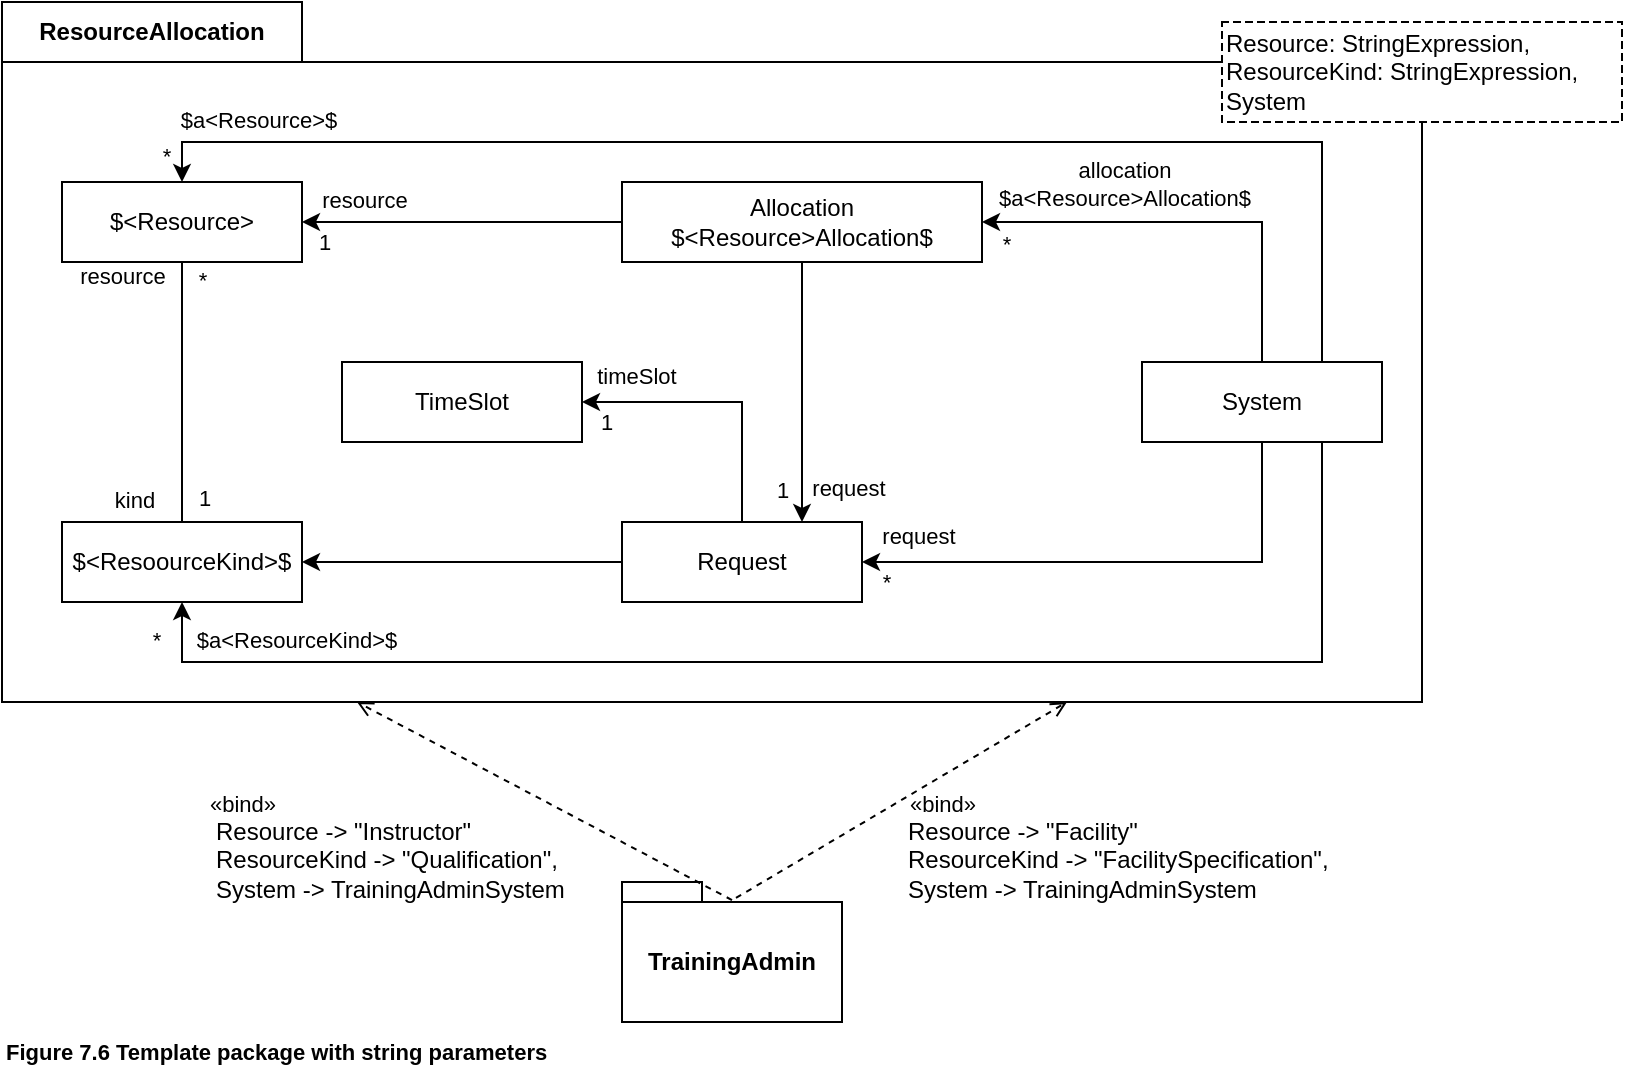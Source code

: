 <mxfile version="21.6.8" type="device" pages="4">
  <diagram name="7.6" id="G0ggMnuQJeevKSFcwqgK">
    <mxGraphModel dx="880" dy="511" grid="1" gridSize="10" guides="1" tooltips="1" connect="1" arrows="1" fold="1" page="1" pageScale="1" pageWidth="1169" pageHeight="827" math="0" shadow="0">
      <root>
        <mxCell id="0" />
        <mxCell id="1" parent="0" />
        <mxCell id="4IoojNzSIcOXaCdCRZt0-1" value="ResourceAllocation" style="shape=folder;fontStyle=1;tabWidth=150;tabHeight=30;tabPosition=left;html=1;boundedLbl=1;labelInHeader=1;container=1;collapsible=0;whiteSpace=wrap;labelBackgroundColor=none;" vertex="1" parent="1">
          <mxGeometry x="9" y="10" width="710" height="350" as="geometry" />
        </mxCell>
        <mxCell id="4IoojNzSIcOXaCdCRZt0-2" value="" style="html=1;strokeColor=none;resizeWidth=1;resizeHeight=1;fillColor=none;part=1;connectable=0;allowArrows=0;deletable=0;whiteSpace=wrap;labelBackgroundColor=none;" vertex="1" parent="4IoojNzSIcOXaCdCRZt0-1">
          <mxGeometry width="710" height="245" relative="1" as="geometry">
            <mxPoint y="30" as="offset" />
          </mxGeometry>
        </mxCell>
        <mxCell id="4IoojNzSIcOXaCdCRZt0-3" style="edgeStyle=orthogonalEdgeStyle;rounded=0;orthogonalLoop=1;jettySize=auto;html=1;entryX=1;entryY=0.5;entryDx=0;entryDy=0;exitX=0.5;exitY=1;exitDx=0;exitDy=0;labelBackgroundColor=none;fontColor=default;" edge="1" parent="4IoojNzSIcOXaCdCRZt0-1" source="4IoojNzSIcOXaCdCRZt0-14" target="4IoojNzSIcOXaCdCRZt0-19">
          <mxGeometry relative="1" as="geometry" />
        </mxCell>
        <mxCell id="4IoojNzSIcOXaCdCRZt0-4" value="*" style="edgeLabel;html=1;align=center;verticalAlign=middle;resizable=0;points=[];labelBackgroundColor=none;" vertex="1" connectable="0" parent="4IoojNzSIcOXaCdCRZt0-3">
          <mxGeometry x="0.33" y="3" relative="1" as="geometry">
            <mxPoint x="-75" y="7" as="offset" />
          </mxGeometry>
        </mxCell>
        <mxCell id="4IoojNzSIcOXaCdCRZt0-5" style="edgeStyle=orthogonalEdgeStyle;rounded=0;orthogonalLoop=1;jettySize=auto;html=1;entryX=1;entryY=0.5;entryDx=0;entryDy=0;exitX=0.5;exitY=0;exitDx=0;exitDy=0;labelBackgroundColor=none;fontColor=default;" edge="1" parent="4IoojNzSIcOXaCdCRZt0-1" source="4IoojNzSIcOXaCdCRZt0-14" target="4IoojNzSIcOXaCdCRZt0-29">
          <mxGeometry relative="1" as="geometry" />
        </mxCell>
        <mxCell id="4IoojNzSIcOXaCdCRZt0-6" value="allocation&lt;br&gt;$a&amp;lt;Resource&amp;gt;Allocation$" style="edgeLabel;html=1;align=center;verticalAlign=middle;resizable=0;points=[];labelBackgroundColor=none;" vertex="1" connectable="0" parent="4IoojNzSIcOXaCdCRZt0-5">
          <mxGeometry x="0.387" y="-1" relative="1" as="geometry">
            <mxPoint x="6" y="-18" as="offset" />
          </mxGeometry>
        </mxCell>
        <mxCell id="4IoojNzSIcOXaCdCRZt0-7" value="*" style="edgeLabel;html=1;align=center;verticalAlign=middle;resizable=0;points=[];labelBackgroundColor=none;" vertex="1" connectable="0" parent="4IoojNzSIcOXaCdCRZt0-5">
          <mxGeometry x="0.453" relative="1" as="geometry">
            <mxPoint x="-46" y="11" as="offset" />
          </mxGeometry>
        </mxCell>
        <mxCell id="4IoojNzSIcOXaCdCRZt0-8" style="edgeStyle=orthogonalEdgeStyle;rounded=0;orthogonalLoop=1;jettySize=auto;html=1;exitX=0.75;exitY=0;exitDx=0;exitDy=0;entryX=0.5;entryY=0;entryDx=0;entryDy=0;labelBackgroundColor=none;fontColor=default;" edge="1" parent="4IoojNzSIcOXaCdCRZt0-1" source="4IoojNzSIcOXaCdCRZt0-14" target="4IoojNzSIcOXaCdCRZt0-21">
          <mxGeometry relative="1" as="geometry">
            <Array as="points">
              <mxPoint x="660" y="70" />
              <mxPoint x="90" y="70" />
            </Array>
          </mxGeometry>
        </mxCell>
        <mxCell id="4IoojNzSIcOXaCdCRZt0-9" value="$a&amp;lt;Resource&amp;gt;$" style="edgeLabel;html=1;align=center;verticalAlign=middle;resizable=0;points=[];labelBackgroundColor=none;" vertex="1" connectable="0" parent="4IoojNzSIcOXaCdCRZt0-8">
          <mxGeometry x="0.849" y="1" relative="1" as="geometry">
            <mxPoint x="5" y="-12" as="offset" />
          </mxGeometry>
        </mxCell>
        <mxCell id="4IoojNzSIcOXaCdCRZt0-10" value="*" style="edgeLabel;html=1;align=center;verticalAlign=middle;resizable=0;points=[];labelBackgroundColor=none;" vertex="1" connectable="0" parent="4IoojNzSIcOXaCdCRZt0-8">
          <mxGeometry x="0.954" y="2" relative="1" as="geometry">
            <mxPoint x="-10" y="3" as="offset" />
          </mxGeometry>
        </mxCell>
        <mxCell id="4IoojNzSIcOXaCdCRZt0-11" value="$a&amp;lt;ResourceKind&amp;gt;$" style="edgeLabel;html=1;align=center;verticalAlign=middle;resizable=0;points=[];labelBackgroundColor=none;" vertex="1" connectable="0" parent="4IoojNzSIcOXaCdCRZt0-8">
          <mxGeometry x="0.849" y="1" relative="1" as="geometry">
            <mxPoint x="24" y="248" as="offset" />
          </mxGeometry>
        </mxCell>
        <mxCell id="4IoojNzSIcOXaCdCRZt0-12" style="edgeStyle=orthogonalEdgeStyle;rounded=0;orthogonalLoop=1;jettySize=auto;html=1;exitX=0.75;exitY=1;exitDx=0;exitDy=0;entryX=0.5;entryY=1;entryDx=0;entryDy=0;labelBackgroundColor=none;fontColor=default;" edge="1" parent="4IoojNzSIcOXaCdCRZt0-1" source="4IoojNzSIcOXaCdCRZt0-14" target="4IoojNzSIcOXaCdCRZt0-35">
          <mxGeometry relative="1" as="geometry">
            <Array as="points">
              <mxPoint x="660" y="330" />
              <mxPoint x="90" y="330" />
            </Array>
          </mxGeometry>
        </mxCell>
        <mxCell id="4IoojNzSIcOXaCdCRZt0-13" value="*" style="edgeLabel;html=1;align=center;verticalAlign=middle;resizable=0;points=[];labelBackgroundColor=none;" vertex="1" connectable="0" parent="4IoojNzSIcOXaCdCRZt0-12">
          <mxGeometry x="0.944" y="1" relative="1" as="geometry">
            <mxPoint x="-12" y="-1" as="offset" />
          </mxGeometry>
        </mxCell>
        <mxCell id="4IoojNzSIcOXaCdCRZt0-14" value="System" style="fontStyle=0;html=1;whiteSpace=wrap;labelBackgroundColor=none;" vertex="1" parent="4IoojNzSIcOXaCdCRZt0-1">
          <mxGeometry x="570" y="180" width="120" height="40" as="geometry" />
        </mxCell>
        <mxCell id="4IoojNzSIcOXaCdCRZt0-15" style="edgeStyle=orthogonalEdgeStyle;rounded=0;orthogonalLoop=1;jettySize=auto;html=1;exitX=0;exitY=0.5;exitDx=0;exitDy=0;labelBackgroundColor=none;fontColor=default;" edge="1" parent="4IoojNzSIcOXaCdCRZt0-1" source="4IoojNzSIcOXaCdCRZt0-19" target="4IoojNzSIcOXaCdCRZt0-35">
          <mxGeometry relative="1" as="geometry" />
        </mxCell>
        <mxCell id="4IoojNzSIcOXaCdCRZt0-16" style="edgeStyle=orthogonalEdgeStyle;rounded=0;orthogonalLoop=1;jettySize=auto;html=1;exitX=0.5;exitY=0;exitDx=0;exitDy=0;entryX=1;entryY=0.5;entryDx=0;entryDy=0;labelBackgroundColor=none;fontColor=default;" edge="1" parent="4IoojNzSIcOXaCdCRZt0-1" source="4IoojNzSIcOXaCdCRZt0-19" target="4IoojNzSIcOXaCdCRZt0-20">
          <mxGeometry relative="1" as="geometry">
            <Array as="points">
              <mxPoint x="370" y="200" />
            </Array>
          </mxGeometry>
        </mxCell>
        <mxCell id="4IoojNzSIcOXaCdCRZt0-17" value="timeSlot" style="edgeLabel;html=1;align=center;verticalAlign=middle;resizable=0;points=[];labelBackgroundColor=none;" vertex="1" connectable="0" parent="4IoojNzSIcOXaCdCRZt0-16">
          <mxGeometry x="0.6" relative="1" as="geometry">
            <mxPoint x="-1" y="-13" as="offset" />
          </mxGeometry>
        </mxCell>
        <mxCell id="4IoojNzSIcOXaCdCRZt0-18" value="1" style="edgeLabel;html=1;align=center;verticalAlign=middle;resizable=0;points=[];labelBackgroundColor=none;" vertex="1" connectable="0" parent="4IoojNzSIcOXaCdCRZt0-16">
          <mxGeometry x="0.514" y="-1" relative="1" as="geometry">
            <mxPoint x="-22" y="11" as="offset" />
          </mxGeometry>
        </mxCell>
        <mxCell id="4IoojNzSIcOXaCdCRZt0-19" value="Request" style="fontStyle=0;html=1;whiteSpace=wrap;labelBackgroundColor=none;" vertex="1" parent="4IoojNzSIcOXaCdCRZt0-1">
          <mxGeometry x="310" y="260" width="120" height="40" as="geometry" />
        </mxCell>
        <mxCell id="4IoojNzSIcOXaCdCRZt0-20" value="TimeSlot" style="fontStyle=0;html=1;whiteSpace=wrap;labelBackgroundColor=none;" vertex="1" parent="4IoojNzSIcOXaCdCRZt0-1">
          <mxGeometry x="170" y="180" width="120" height="40" as="geometry" />
        </mxCell>
        <mxCell id="4IoojNzSIcOXaCdCRZt0-21" value="$&amp;lt;Resource&amp;gt;" style="fontStyle=0;html=1;whiteSpace=wrap;labelBackgroundColor=none;" vertex="1" parent="4IoojNzSIcOXaCdCRZt0-1">
          <mxGeometry x="30" y="90" width="120" height="40" as="geometry" />
        </mxCell>
        <mxCell id="4IoojNzSIcOXaCdCRZt0-22" style="edgeStyle=orthogonalEdgeStyle;rounded=0;orthogonalLoop=1;jettySize=auto;html=1;exitX=0;exitY=0.5;exitDx=0;exitDy=0;entryX=1;entryY=0.5;entryDx=0;entryDy=0;labelBackgroundColor=none;fontColor=default;" edge="1" parent="4IoojNzSIcOXaCdCRZt0-1" source="4IoojNzSIcOXaCdCRZt0-29" target="4IoojNzSIcOXaCdCRZt0-21">
          <mxGeometry relative="1" as="geometry" />
        </mxCell>
        <mxCell id="4IoojNzSIcOXaCdCRZt0-23" value="resource" style="edgeLabel;html=1;align=center;verticalAlign=middle;resizable=0;points=[];labelBackgroundColor=none;" vertex="1" connectable="0" parent="4IoojNzSIcOXaCdCRZt0-22">
          <mxGeometry x="0.512" y="-1" relative="1" as="geometry">
            <mxPoint x="-8" y="-10" as="offset" />
          </mxGeometry>
        </mxCell>
        <mxCell id="4IoojNzSIcOXaCdCRZt0-24" value="1" style="edgeLabel;html=1;align=center;verticalAlign=middle;resizable=0;points=[];labelBackgroundColor=none;" vertex="1" connectable="0" parent="4IoojNzSIcOXaCdCRZt0-22">
          <mxGeometry x="-0.013" y="1" relative="1" as="geometry">
            <mxPoint x="-70" y="9" as="offset" />
          </mxGeometry>
        </mxCell>
        <mxCell id="4IoojNzSIcOXaCdCRZt0-25" style="edgeStyle=orthogonalEdgeStyle;rounded=0;orthogonalLoop=1;jettySize=auto;html=1;entryX=0.75;entryY=0;entryDx=0;entryDy=0;labelBackgroundColor=none;fontColor=default;" edge="1" parent="4IoojNzSIcOXaCdCRZt0-1" source="4IoojNzSIcOXaCdCRZt0-29" target="4IoojNzSIcOXaCdCRZt0-19">
          <mxGeometry relative="1" as="geometry" />
        </mxCell>
        <mxCell id="4IoojNzSIcOXaCdCRZt0-26" value="request&lt;br&gt;" style="edgeLabel;html=1;align=center;verticalAlign=middle;resizable=0;points=[];labelBackgroundColor=none;" vertex="1" connectable="0" parent="4IoojNzSIcOXaCdCRZt0-25">
          <mxGeometry x="0.523" y="1" relative="1" as="geometry">
            <mxPoint x="22" y="14" as="offset" />
          </mxGeometry>
        </mxCell>
        <mxCell id="4IoojNzSIcOXaCdCRZt0-27" value="1" style="edgeLabel;html=1;align=center;verticalAlign=middle;resizable=0;points=[];labelBackgroundColor=none;" vertex="1" connectable="0" parent="4IoojNzSIcOXaCdCRZt0-25">
          <mxGeometry x="0.462" y="1" relative="1" as="geometry">
            <mxPoint x="-11" y="19" as="offset" />
          </mxGeometry>
        </mxCell>
        <mxCell id="4IoojNzSIcOXaCdCRZt0-28" value="request&lt;br&gt;" style="edgeLabel;html=1;align=center;verticalAlign=middle;resizable=0;points=[];labelBackgroundColor=none;" vertex="1" connectable="0" parent="4IoojNzSIcOXaCdCRZt0-25">
          <mxGeometry x="0.523" y="1" relative="1" as="geometry">
            <mxPoint x="57" y="38" as="offset" />
          </mxGeometry>
        </mxCell>
        <mxCell id="4IoojNzSIcOXaCdCRZt0-29" value="Allocation&lt;br&gt;$&amp;lt;Resource&amp;gt;Allocation$" style="fontStyle=0;html=1;whiteSpace=wrap;labelBackgroundColor=none;" vertex="1" parent="4IoojNzSIcOXaCdCRZt0-1">
          <mxGeometry x="310" y="90" width="180" height="40" as="geometry" />
        </mxCell>
        <mxCell id="4IoojNzSIcOXaCdCRZt0-30" style="edgeStyle=orthogonalEdgeStyle;rounded=0;orthogonalLoop=1;jettySize=auto;html=1;entryX=0.5;entryY=1;entryDx=0;entryDy=0;endArrow=none;endFill=0;labelBackgroundColor=none;fontColor=default;" edge="1" parent="4IoojNzSIcOXaCdCRZt0-1" source="4IoojNzSIcOXaCdCRZt0-35" target="4IoojNzSIcOXaCdCRZt0-21">
          <mxGeometry relative="1" as="geometry" />
        </mxCell>
        <mxCell id="4IoojNzSIcOXaCdCRZt0-31" value="resource" style="edgeLabel;html=1;align=center;verticalAlign=middle;resizable=0;points=[];labelBackgroundColor=none;" vertex="1" connectable="0" parent="4IoojNzSIcOXaCdCRZt0-30">
          <mxGeometry x="0.6" y="2" relative="1" as="geometry">
            <mxPoint x="-28" y="-19" as="offset" />
          </mxGeometry>
        </mxCell>
        <mxCell id="4IoojNzSIcOXaCdCRZt0-32" value="kind" style="edgeLabel;html=1;align=center;verticalAlign=middle;resizable=0;points=[];labelBackgroundColor=none;" vertex="1" connectable="0" parent="4IoojNzSIcOXaCdCRZt0-30">
          <mxGeometry x="-0.739" y="1" relative="1" as="geometry">
            <mxPoint x="-23" y="6" as="offset" />
          </mxGeometry>
        </mxCell>
        <mxCell id="4IoojNzSIcOXaCdCRZt0-33" value="1" style="edgeLabel;html=1;align=center;verticalAlign=middle;resizable=0;points=[];labelBackgroundColor=none;" vertex="1" connectable="0" parent="4IoojNzSIcOXaCdCRZt0-30">
          <mxGeometry x="-0.754" y="-1" relative="1" as="geometry">
            <mxPoint x="10" y="4" as="offset" />
          </mxGeometry>
        </mxCell>
        <mxCell id="4IoojNzSIcOXaCdCRZt0-34" value="*" style="edgeLabel;html=1;align=center;verticalAlign=middle;resizable=0;points=[];labelBackgroundColor=none;" vertex="1" connectable="0" parent="4IoojNzSIcOXaCdCRZt0-30">
          <mxGeometry x="0.723" y="2" relative="1" as="geometry">
            <mxPoint x="12" y="-9" as="offset" />
          </mxGeometry>
        </mxCell>
        <mxCell id="4IoojNzSIcOXaCdCRZt0-35" value="$&amp;lt;ResoourceKind&amp;gt;$" style="fontStyle=0;html=1;whiteSpace=wrap;labelBackgroundColor=none;" vertex="1" parent="4IoojNzSIcOXaCdCRZt0-1">
          <mxGeometry x="30" y="260" width="120" height="40" as="geometry" />
        </mxCell>
        <mxCell id="4IoojNzSIcOXaCdCRZt0-36" value="Resource: StringExpression,&lt;br&gt;ResourceKind: StringExpression,&lt;br&gt;System" style="shape=partialRectangle;html=1;top=1;align=left;dashed=1;labelBackgroundColor=none;" vertex="1" parent="4IoojNzSIcOXaCdCRZt0-1">
          <mxGeometry x="610" y="10" width="200" height="50" as="geometry" />
        </mxCell>
        <mxCell id="4IoojNzSIcOXaCdCRZt0-37" value="TrainingAdmin" style="shape=folder;fontStyle=1;tabWidth=40;tabHeight=10;tabPosition=left;html=1;boundedLbl=1;whiteSpace=wrap;labelBackgroundColor=none;" vertex="1" parent="1">
          <mxGeometry x="319" y="450" width="110" height="70" as="geometry" />
        </mxCell>
        <mxCell id="4IoojNzSIcOXaCdCRZt0-38" value="«bind»" style="endArrow=open;html=1;rounded=0;align=center;verticalAlign=bottom;dashed=1;endFill=0;labelBackgroundColor=none;exitX=0.5;exitY=0.129;exitDx=0;exitDy=0;exitPerimeter=0;entryX=0.25;entryY=1;entryDx=0;entryDy=0;entryPerimeter=0;fontColor=default;" edge="1" parent="1" source="4IoojNzSIcOXaCdCRZt0-37" target="4IoojNzSIcOXaCdCRZt0-1">
          <mxGeometry x="1" y="83" relative="1" as="geometry">
            <mxPoint x="349" y="400" as="sourcePoint" />
            <mxPoint x="509" y="400" as="targetPoint" />
            <mxPoint x="-19" y="-13" as="offset" />
          </mxGeometry>
        </mxCell>
        <mxCell id="4IoojNzSIcOXaCdCRZt0-39" value="Resource -&amp;gt; &quot;Instructor&quot;&lt;br&gt;ResourceKind -&amp;gt; &quot;Qualification&quot;,&lt;br&gt;System -&amp;gt; TrainingAdminSystem" style="resizable=0;html=1;align=left;verticalAlign=top;labelBackgroundColor=none;" connectable="0" vertex="1" parent="4IoojNzSIcOXaCdCRZt0-38">
          <mxGeometry relative="1" as="geometry">
            <mxPoint x="-166" y="1" as="offset" />
          </mxGeometry>
        </mxCell>
        <mxCell id="4IoojNzSIcOXaCdCRZt0-40" value="«bind»" style="endArrow=open;html=1;rounded=0;align=center;verticalAlign=bottom;dashed=1;endFill=0;labelBackgroundColor=none;exitX=0.518;exitY=0.114;exitDx=0;exitDy=0;exitPerimeter=0;entryX=0.75;entryY=1;entryDx=0;entryDy=0;entryPerimeter=0;fontColor=default;" edge="1" parent="1" source="4IoojNzSIcOXaCdCRZt0-37" target="4IoojNzSIcOXaCdCRZt0-1">
          <mxGeometry x="0.123" y="-20" relative="1" as="geometry">
            <mxPoint x="679" y="480" as="sourcePoint" />
            <mxPoint x="547" y="370" as="targetPoint" />
            <mxPoint as="offset" />
          </mxGeometry>
        </mxCell>
        <mxCell id="4IoojNzSIcOXaCdCRZt0-41" value="Resource -&amp;gt; &quot;Facility&quot;&lt;br&gt;ResourceKind -&amp;gt; &quot;FacilitySpecification&quot;,&lt;br&gt;System -&amp;gt; TrainingAdminSystem" style="resizable=0;html=1;align=left;verticalAlign=top;labelBackgroundColor=none;" connectable="0" vertex="1" parent="4IoojNzSIcOXaCdCRZt0-40">
          <mxGeometry relative="1" as="geometry">
            <mxPoint x="1" y="2" as="offset" />
          </mxGeometry>
        </mxCell>
        <mxCell id="4IoojNzSIcOXaCdCRZt0-42" value="&lt;b&gt;Figure 7.6 Template package with string parameters&lt;/b&gt;" style="text;html=1;align=left;verticalAlign=middle;resizable=0;points=[];autosize=1;strokeColor=none;fillColor=none;fontSize=11;fontFamily=Helvetica;fontColor=default;" vertex="1" parent="1">
          <mxGeometry x="9" y="520" width="290" height="30" as="geometry" />
        </mxCell>
      </root>
    </mxGraphModel>
  </diagram>
  <diagram id="w5zEkzD5WcjxUAG2sEqt" name="7.7">
    <mxGraphModel dx="880" dy="511" grid="1" gridSize="10" guides="1" tooltips="1" connect="1" arrows="1" fold="1" page="1" pageScale="1" pageWidth="1169" pageHeight="827" math="0" shadow="0">
      <root>
        <mxCell id="0" />
        <mxCell id="1" parent="0" />
        <mxCell id="V03ta7jP_yK3TXgM5Ae3-1" value="Program" style="shape=folder;fontStyle=1;tabWidth=50;tabHeight=20;tabPosition=left;html=1;boundedLbl=1;whiteSpace=wrap;fillColor=none;fontColor=default;labelBorderColor=none;labelBackgroundColor=none;strokeColor=#000000;shadow=0;" vertex="1" parent="1">
          <mxGeometry x="10" y="170" width="150" height="80" as="geometry" />
        </mxCell>
        <mxCell id="V03ta7jP_yK3TXgM5Ae3-2" value="Types" style="shape=folder;fontStyle=1;tabWidth=110;tabHeight=30;tabPosition=left;html=1;boundedLbl=1;labelInHeader=1;container=1;collapsible=0;recursiveResize=0;whiteSpace=wrap;fillColor=none;fontColor=default;labelBorderColor=none;labelBackgroundColor=none;strokeColor=#000000;shadow=0;" vertex="1" parent="1">
          <mxGeometry x="250" y="10" width="230" height="240" as="geometry" />
        </mxCell>
        <mxCell id="V03ta7jP_yK3TXgM5Ae3-3" value="«datatype»&lt;br&gt;&lt;b&gt;String&lt;/b&gt;" style="html=1;whiteSpace=wrap;fillColor=none;fontColor=default;labelBorderColor=none;labelBackgroundColor=none;strokeColor=#000000;shadow=0;" vertex="1" parent="V03ta7jP_yK3TXgM5Ae3-2">
          <mxGeometry width="110" height="50" relative="1" as="geometry">
            <mxPoint x="20" y="50" as="offset" />
          </mxGeometry>
        </mxCell>
        <mxCell id="V03ta7jP_yK3TXgM5Ae3-4" value="«datatype»&lt;br&gt;&lt;b&gt;Integer&lt;/b&gt;" style="html=1;whiteSpace=wrap;fillColor=none;fontColor=default;labelBorderColor=none;labelBackgroundColor=none;strokeColor=#000000;shadow=0;" vertex="1" parent="V03ta7jP_yK3TXgM5Ae3-2">
          <mxGeometry x="99" y="110" width="110" height="50" as="geometry" />
        </mxCell>
        <mxCell id="V03ta7jP_yK3TXgM5Ae3-5" value="«datatype»&lt;br&gt;&lt;b&gt;Time&lt;/b&gt;" style="html=1;whiteSpace=wrap;fillColor=none;fontColor=default;labelBorderColor=none;labelBackgroundColor=none;strokeColor=#000000;shadow=0;" vertex="1" parent="V03ta7jP_yK3TXgM5Ae3-2">
          <mxGeometry x="20" y="170" width="110" height="50" as="geometry" />
        </mxCell>
        <mxCell id="V03ta7jP_yK3TXgM5Ae3-6" value="«access»" style="endArrow=open;startArrow=none;endFill=0;startFill=0;endSize=8;html=1;verticalAlign=bottom;dashed=1;labelBackgroundColor=none;rounded=0;exitX=0;exitY=0;exitDx=150;exitDy=35;exitPerimeter=0;entryX=0;entryY=0.5;entryDx=0;entryDy=0;fontColor=default;labelBorderColor=none;strokeColor=#000000;shadow=0;" edge="1" parent="1" source="V03ta7jP_yK3TXgM5Ae3-1" target="V03ta7jP_yK3TXgM5Ae3-3">
          <mxGeometry x="-0.248" y="15" width="160" relative="1" as="geometry">
            <mxPoint x="330" y="140" as="sourcePoint" />
            <mxPoint x="490" y="140" as="targetPoint" />
            <mxPoint x="1" as="offset" />
          </mxGeometry>
        </mxCell>
        <mxCell id="V03ta7jP_yK3TXgM5Ae3-7" value="«import»" style="endArrow=open;startArrow=none;endFill=0;startFill=0;endSize=8;html=1;verticalAlign=bottom;dashed=1;labelBackgroundColor=none;rounded=0;exitX=0;exitY=0;exitDx=150;exitDy=50;exitPerimeter=0;entryX=0;entryY=0.5;entryDx=0;entryDy=0;fontColor=default;labelBorderColor=none;strokeColor=#000000;shadow=0;" edge="1" parent="1" source="V03ta7jP_yK3TXgM5Ae3-1" target="V03ta7jP_yK3TXgM5Ae3-5">
          <mxGeometry width="160" relative="1" as="geometry">
            <mxPoint x="330" y="140" as="sourcePoint" />
            <mxPoint x="490" y="140" as="targetPoint" />
          </mxGeometry>
        </mxCell>
        <mxCell id="V03ta7jP_yK3TXgM5Ae3-8" value="&lt;b&gt;Figure 7.7 Example of element import&lt;/b&gt;" style="text;html=1;align=left;verticalAlign=middle;resizable=0;points=[];autosize=1;strokeColor=none;fillColor=none;fontSize=11;fontFamily=Helvetica;fontColor=default;" vertex="1" parent="1">
          <mxGeometry x="10" y="250" width="220" height="30" as="geometry" />
        </mxCell>
      </root>
    </mxGraphModel>
  </diagram>
  <diagram id="qvuKs18M-CxY5AZ9dge_" name="7.8">
    <mxGraphModel dx="880" dy="511" grid="1" gridSize="10" guides="1" tooltips="1" connect="1" arrows="1" fold="1" page="1" pageScale="1" pageWidth="1169" pageHeight="827" math="0" shadow="0">
      <root>
        <mxCell id="0" />
        <mxCell id="1" parent="0" />
        <mxCell id="uiu8Bk1dPY4Z1YW4T3qP-1" value="Types" style="shape=folder;fontStyle=1;tabWidth=110;tabHeight=30;tabPosition=left;html=1;boundedLbl=1;labelInHeader=1;container=1;collapsible=0;recursiveResize=0;whiteSpace=wrap;" vertex="1" parent="1">
          <mxGeometry width="150" height="100" as="geometry" />
        </mxCell>
        <mxCell id="uiu8Bk1dPY4Z1YW4T3qP-2" value="«datatype»&lt;br&gt;Real" style="html=1;whiteSpace=wrap;" vertex="1" parent="uiu8Bk1dPY4Z1YW4T3qP-1">
          <mxGeometry width="110" height="30" relative="1" as="geometry">
            <mxPoint x="20" y="50" as="offset" />
          </mxGeometry>
        </mxCell>
        <mxCell id="uiu8Bk1dPY4Z1YW4T3qP-3" value="Shapes" style="shape=folder;fontStyle=1;tabWidth=110;tabHeight=30;tabPosition=left;html=1;boundedLbl=1;labelInHeader=1;container=1;collapsible=0;recursiveResize=0;whiteSpace=wrap;" vertex="1" parent="1">
          <mxGeometry x="280" width="160" height="100" as="geometry" />
        </mxCell>
        <mxCell id="uiu8Bk1dPY4Z1YW4T3qP-4" value="&lt;b&gt;Circle&lt;/b&gt;" style="swimlane;fontStyle=0;align=center;verticalAlign=top;childLayout=stackLayout;horizontal=1;startSize=20;horizontalStack=0;resizeParent=1;resizeParentMax=0;resizeLast=0;collapsible=0;marginBottom=0;html=1;whiteSpace=wrap;" vertex="1" parent="uiu8Bk1dPY4Z1YW4T3qP-3">
          <mxGeometry x="20" y="45" width="120" height="40" as="geometry" />
        </mxCell>
        <mxCell id="uiu8Bk1dPY4Z1YW4T3qP-5" value="radius: Double" style="text;html=1;strokeColor=none;fillColor=none;align=left;verticalAlign=middle;spacingLeft=4;spacingRight=4;overflow=hidden;rotatable=0;points=[[0,0.5],[1,0.5]];portConstraint=eastwest;whiteSpace=wrap;" vertex="1" parent="uiu8Bk1dPY4Z1YW4T3qP-4">
          <mxGeometry y="20" width="120" height="20" as="geometry" />
        </mxCell>
        <mxCell id="uiu8Bk1dPY4Z1YW4T3qP-6" style="edgeStyle=orthogonalEdgeStyle;rounded=0;orthogonalLoop=1;jettySize=auto;html=1;exitX=0;exitY=0.5;exitDx=0;exitDy=0;dashed=1;endArrow=openThin;endFill=0;" edge="1" parent="1" target="uiu8Bk1dPY4Z1YW4T3qP-2">
          <mxGeometry relative="1" as="geometry">
            <mxPoint x="300" y="65" as="sourcePoint" />
          </mxGeometry>
        </mxCell>
        <mxCell id="uiu8Bk1dPY4Z1YW4T3qP-7" value="«import»&lt;br&gt;Double" style="edgeLabel;html=1;align=center;verticalAlign=middle;resizable=0;points=[];" vertex="1" connectable="0" parent="uiu8Bk1dPY4Z1YW4T3qP-6">
          <mxGeometry x="-0.082" y="1" relative="1" as="geometry">
            <mxPoint y="-16" as="offset" />
          </mxGeometry>
        </mxCell>
        <mxCell id="uiu8Bk1dPY4Z1YW4T3qP-8" value="&lt;b&gt;Figure 7.8 Example of element import with aliasing&lt;/b&gt;" style="text;html=1;align=left;verticalAlign=middle;resizable=0;points=[];autosize=1;strokeColor=none;fillColor=none;fontSize=11;fontFamily=Helvetica;fontColor=default;" vertex="1" parent="1">
          <mxGeometry y="100" width="290" height="30" as="geometry" />
        </mxCell>
      </root>
    </mxGraphModel>
  </diagram>
  <diagram id="XHZF1ruF0jU47aHJqT7t" name="7.9">
    <mxGraphModel dx="880" dy="511" grid="1" gridSize="10" guides="1" tooltips="1" connect="1" arrows="1" fold="1" page="1" pageScale="1" pageWidth="1169" pageHeight="827" math="0" shadow="0">
      <root>
        <mxCell id="0" />
        <mxCell id="1" parent="0" />
        <mxCell id="XtgZKrDUQewFzMyjHG2i-1" value="Auxilary" style="shape=folder;fontStyle=1;tabWidth=50;tabHeight=20;tabPosition=left;html=1;boundedLbl=1;whiteSpace=wrap;" vertex="1" parent="1">
          <mxGeometry x="10" width="140" height="70" as="geometry" />
        </mxCell>
        <mxCell id="XtgZKrDUQewFzMyjHG2i-2" value="Types" style="shape=folder;fontStyle=1;tabWidth=50;tabHeight=20;tabPosition=left;html=1;boundedLbl=1;whiteSpace=wrap;" vertex="1" parent="1">
          <mxGeometry x="10" y="90" width="140" height="70" as="geometry" />
        </mxCell>
        <mxCell id="XtgZKrDUQewFzMyjHG2i-3" value="ShoppingCart" style="shape=folder;fontStyle=1;tabWidth=50;tabHeight=20;tabPosition=left;html=1;boundedLbl=1;whiteSpace=wrap;" vertex="1" parent="1">
          <mxGeometry x="240" y="50" width="140" height="70" as="geometry" />
        </mxCell>
        <mxCell id="XtgZKrDUQewFzMyjHG2i-4" value="WebShop" style="shape=folder;fontStyle=1;tabWidth=50;tabHeight=20;tabPosition=left;html=1;boundedLbl=1;whiteSpace=wrap;" vertex="1" parent="1">
          <mxGeometry x="470" y="50" width="140" height="70" as="geometry" />
        </mxCell>
        <mxCell id="XtgZKrDUQewFzMyjHG2i-5" value="«import»" style="endArrow=open;startArrow=none;endFill=0;startFill=0;endSize=8;html=1;verticalAlign=bottom;dashed=1;labelBackgroundColor=none;rounded=0;exitX=0;exitY=0;exitDx=0;exitDy=45;exitPerimeter=0;entryX=0;entryY=0;entryDx=140;entryDy=45;entryPerimeter=0;" edge="1" parent="1" source="XtgZKrDUQewFzMyjHG2i-4" target="XtgZKrDUQewFzMyjHG2i-3">
          <mxGeometry width="160" relative="1" as="geometry">
            <mxPoint x="360" y="240" as="sourcePoint" />
            <mxPoint x="520" y="240" as="targetPoint" />
          </mxGeometry>
        </mxCell>
        <mxCell id="XtgZKrDUQewFzMyjHG2i-6" value="«access»" style="endArrow=open;startArrow=none;endFill=0;startFill=0;endSize=8;html=1;verticalAlign=bottom;dashed=1;labelBackgroundColor=none;rounded=0;exitX=0;exitY=0;exitDx=0;exitDy=45;exitPerimeter=0;entryX=0;entryY=0;entryDx=140;entryDy=45;entryPerimeter=0;" edge="1" parent="1" source="XtgZKrDUQewFzMyjHG2i-3" target="XtgZKrDUQewFzMyjHG2i-1">
          <mxGeometry x="0.009" y="-11" width="160" relative="1" as="geometry">
            <mxPoint x="360" y="240" as="sourcePoint" />
            <mxPoint x="520" y="240" as="targetPoint" />
            <mxPoint as="offset" />
          </mxGeometry>
        </mxCell>
        <mxCell id="XtgZKrDUQewFzMyjHG2i-7" value="«import»" style="endArrow=open;startArrow=none;endFill=0;startFill=0;endSize=8;html=1;verticalAlign=bottom;dashed=1;labelBackgroundColor=none;rounded=0;exitX=0;exitY=0;exitDx=0;exitDy=45;exitPerimeter=0;entryX=0;entryY=0;entryDx=140;entryDy=45;entryPerimeter=0;" edge="1" parent="1" source="XtgZKrDUQewFzMyjHG2i-3" target="XtgZKrDUQewFzMyjHG2i-2">
          <mxGeometry x="0.113" y="25" width="160" relative="1" as="geometry">
            <mxPoint x="360" y="240" as="sourcePoint" />
            <mxPoint x="520" y="240" as="targetPoint" />
            <mxPoint as="offset" />
          </mxGeometry>
        </mxCell>
        <mxCell id="XtgZKrDUQewFzMyjHG2i-8" value="&lt;b&gt;Figure 7.9 Examples of public and private package imports&lt;/b&gt;" style="text;html=1;align=left;verticalAlign=middle;resizable=0;points=[];autosize=1;strokeColor=none;fillColor=none;fontSize=11;fontFamily=Helvetica;fontColor=default;" vertex="1" parent="1">
          <mxGeometry x="10" y="160" width="330" height="30" as="geometry" />
        </mxCell>
      </root>
    </mxGraphModel>
  </diagram>
</mxfile>
